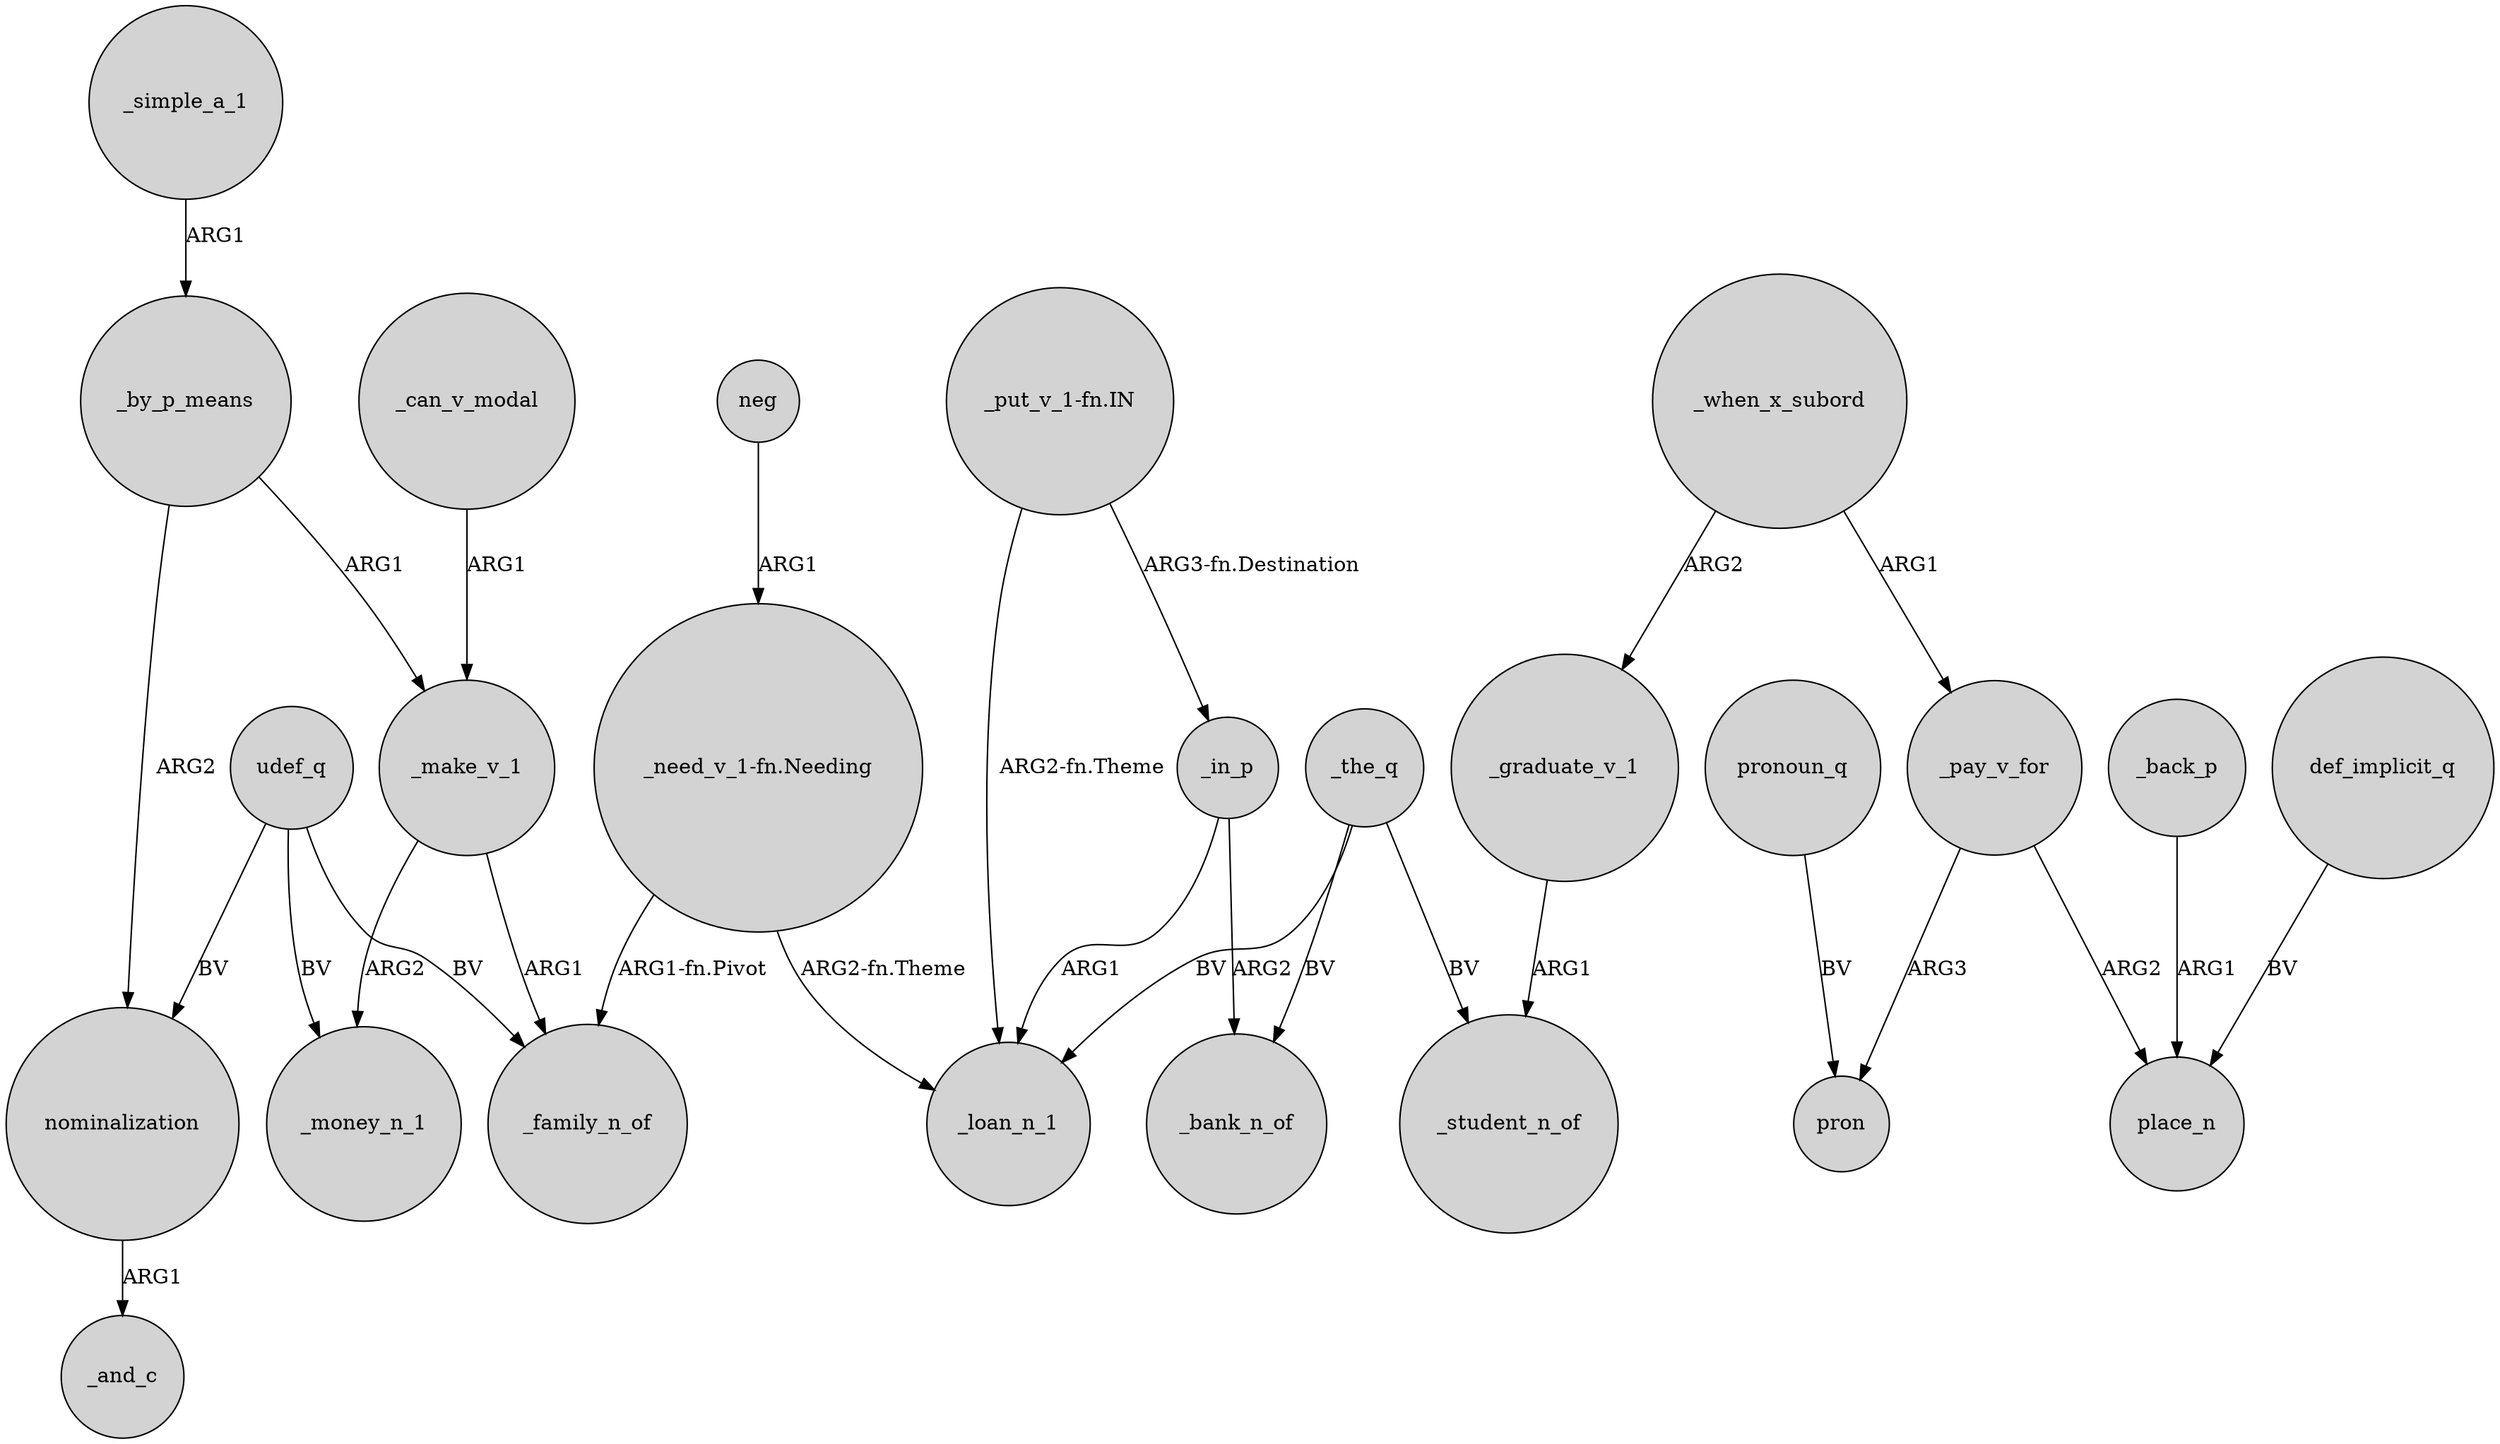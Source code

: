 digraph {
	node [shape=circle style=filled]
	_simple_a_1 -> _by_p_means [label=ARG1]
	"_put_v_1-fn.IN" -> _loan_n_1 [label="ARG2-fn.Theme"]
	"_need_v_1-fn.Needing" -> _loan_n_1 [label="ARG2-fn.Theme"]
	udef_q -> _money_n_1 [label=BV]
	_by_p_means -> nominalization [label=ARG2]
	nominalization -> _and_c [label=ARG1]
	_pay_v_for -> pron [label=ARG3]
	"_put_v_1-fn.IN" -> _in_p [label="ARG3-fn.Destination"]
	def_implicit_q -> place_n [label=BV]
	_pay_v_for -> place_n [label=ARG2]
	pronoun_q -> pron [label=BV]
	_the_q -> _bank_n_of [label=BV]
	_the_q -> _loan_n_1 [label=BV]
	_make_v_1 -> _family_n_of [label=ARG1]
	"_need_v_1-fn.Needing" -> _family_n_of [label="ARG1-fn.Pivot"]
	_the_q -> _student_n_of [label=BV]
	_when_x_subord -> _pay_v_for [label=ARG1]
	udef_q -> nominalization [label=BV]
	_in_p -> _loan_n_1 [label=ARG1]
	_in_p -> _bank_n_of [label=ARG2]
	_when_x_subord -> _graduate_v_1 [label=ARG2]
	_make_v_1 -> _money_n_1 [label=ARG2]
	_by_p_means -> _make_v_1 [label=ARG1]
	_back_p -> place_n [label=ARG1]
	_graduate_v_1 -> _student_n_of [label=ARG1]
	udef_q -> _family_n_of [label=BV]
	_can_v_modal -> _make_v_1 [label=ARG1]
	neg -> "_need_v_1-fn.Needing" [label=ARG1]
}

